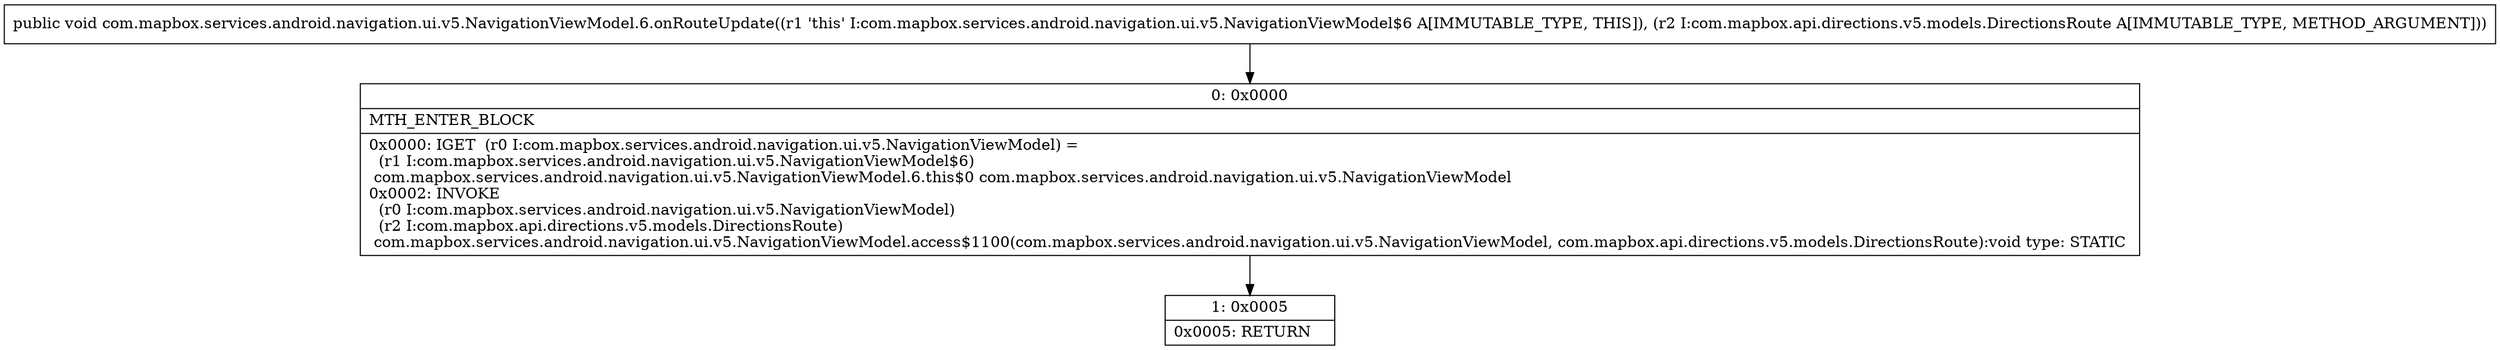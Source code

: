 digraph "CFG forcom.mapbox.services.android.navigation.ui.v5.NavigationViewModel.6.onRouteUpdate(Lcom\/mapbox\/api\/directions\/v5\/models\/DirectionsRoute;)V" {
Node_0 [shape=record,label="{0\:\ 0x0000|MTH_ENTER_BLOCK\l|0x0000: IGET  (r0 I:com.mapbox.services.android.navigation.ui.v5.NavigationViewModel) = \l  (r1 I:com.mapbox.services.android.navigation.ui.v5.NavigationViewModel$6)\l com.mapbox.services.android.navigation.ui.v5.NavigationViewModel.6.this$0 com.mapbox.services.android.navigation.ui.v5.NavigationViewModel \l0x0002: INVOKE  \l  (r0 I:com.mapbox.services.android.navigation.ui.v5.NavigationViewModel)\l  (r2 I:com.mapbox.api.directions.v5.models.DirectionsRoute)\l com.mapbox.services.android.navigation.ui.v5.NavigationViewModel.access$1100(com.mapbox.services.android.navigation.ui.v5.NavigationViewModel, com.mapbox.api.directions.v5.models.DirectionsRoute):void type: STATIC \l}"];
Node_1 [shape=record,label="{1\:\ 0x0005|0x0005: RETURN   \l}"];
MethodNode[shape=record,label="{public void com.mapbox.services.android.navigation.ui.v5.NavigationViewModel.6.onRouteUpdate((r1 'this' I:com.mapbox.services.android.navigation.ui.v5.NavigationViewModel$6 A[IMMUTABLE_TYPE, THIS]), (r2 I:com.mapbox.api.directions.v5.models.DirectionsRoute A[IMMUTABLE_TYPE, METHOD_ARGUMENT])) }"];
MethodNode -> Node_0;
Node_0 -> Node_1;
}

